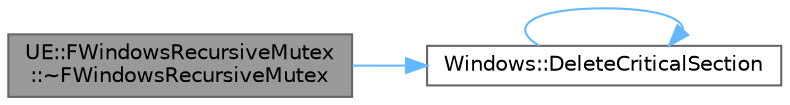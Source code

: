 digraph "UE::FWindowsRecursiveMutex::~FWindowsRecursiveMutex"
{
 // INTERACTIVE_SVG=YES
 // LATEX_PDF_SIZE
  bgcolor="transparent";
  edge [fontname=Helvetica,fontsize=10,labelfontname=Helvetica,labelfontsize=10];
  node [fontname=Helvetica,fontsize=10,shape=box,height=0.2,width=0.4];
  rankdir="LR";
  Node1 [id="Node000001",label="UE::FWindowsRecursiveMutex\l::~FWindowsRecursiveMutex",height=0.2,width=0.4,color="gray40", fillcolor="grey60", style="filled", fontcolor="black",tooltip=" "];
  Node1 -> Node2 [id="edge1_Node000001_Node000002",color="steelblue1",style="solid",tooltip=" "];
  Node2 [id="Node000002",label="Windows::DeleteCriticalSection",height=0.2,width=0.4,color="grey40", fillcolor="white", style="filled",URL="$d5/d0f/namespaceWindows.html#a807fa78d7d0ecb9da9edf828d5350bb0",tooltip=" "];
  Node2 -> Node2 [id="edge2_Node000002_Node000002",color="steelblue1",style="solid",tooltip=" "];
}

